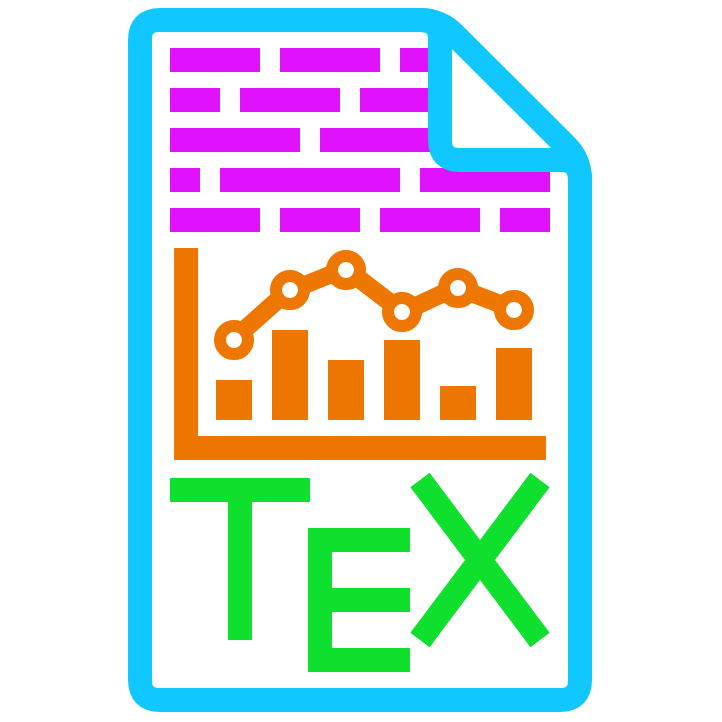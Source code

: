 <mxfile>
    <diagram name="icon" id="mf7i-kqe9W4dwgouXLnl">
        <mxGraphModel dx="313" dy="391" grid="1" gridSize="10" guides="1" tooltips="1" connect="1" arrows="1" fold="1" page="1" pageScale="1" pageWidth="360" pageHeight="360" math="0" shadow="0">
            <root>
                <mxCell id="N9FjXxN-760nJZwBO6q7-0"/>
                <mxCell id="N9FjXxN-760nJZwBO6q7-1" parent="N9FjXxN-760nJZwBO6q7-0"/>
                <mxCell id="99" value="" style="endArrow=none;html=1;strokeColor=#DF11FF;strokeWidth=12;" parent="N9FjXxN-760nJZwBO6q7-1" edge="1">
                    <mxGeometry width="50" height="50" relative="1" as="geometry">
                        <mxPoint x="200" y="30" as="sourcePoint"/>
                        <mxPoint x="220" y="30" as="targetPoint"/>
                    </mxGeometry>
                </mxCell>
                <mxCell id="101" value="" style="endArrow=none;html=1;strokeColor=#DF11FF;strokeWidth=12;" parent="N9FjXxN-760nJZwBO6q7-1" edge="1">
                    <mxGeometry width="50" height="50" relative="1" as="geometry">
                        <mxPoint x="180" y="50" as="sourcePoint"/>
                        <mxPoint x="220" y="50" as="targetPoint"/>
                    </mxGeometry>
                </mxCell>
                <mxCell id="106" value="" style="rounded=0;whiteSpace=wrap;html=1;fillColor=none;strokeColor=none;movable=0;resizable=0;rotatable=0;deletable=0;editable=0;locked=1;connectable=0;gradientColor=none;" parent="N9FjXxN-760nJZwBO6q7-1" vertex="1">
                    <mxGeometry width="360" height="360" as="geometry"/>
                </mxCell>
                <mxCell id="113" value="" style="endArrow=none;html=1;strokeColor=#DF11FF;strokeWidth=12;" parent="N9FjXxN-760nJZwBO6q7-1" edge="1">
                    <mxGeometry width="50" height="50" relative="1" as="geometry">
                        <mxPoint x="250" y="110" as="sourcePoint"/>
                        <mxPoint x="275" y="110" as="targetPoint"/>
                    </mxGeometry>
                </mxCell>
                <mxCell id="110" value="" style="endArrow=none;html=1;strokeColor=#DF11FF;strokeWidth=12;" parent="N9FjXxN-760nJZwBO6q7-1" edge="1">
                    <mxGeometry width="50" height="50" relative="1" as="geometry">
                        <mxPoint x="210" y="90" as="sourcePoint"/>
                        <mxPoint x="275" y="90" as="targetPoint"/>
                    </mxGeometry>
                </mxCell>
                <mxCell id="108" value="" style="endArrow=none;html=1;strokeColor=#DF11FF;strokeWidth=12;" parent="N9FjXxN-760nJZwBO6q7-1" edge="1">
                    <mxGeometry width="50" height="50" relative="1" as="geometry">
                        <mxPoint x="160" y="70" as="sourcePoint"/>
                        <mxPoint x="220" y="70" as="targetPoint"/>
                    </mxGeometry>
                </mxCell>
                <mxCell id="109" value="" style="endArrow=none;html=1;strokeColor=#DF11FF;strokeWidth=12;" parent="N9FjXxN-760nJZwBO6q7-1" edge="1">
                    <mxGeometry width="50" height="50" relative="1" as="geometry">
                        <mxPoint x="110" y="90" as="sourcePoint"/>
                        <mxPoint x="200" y="90" as="targetPoint"/>
                    </mxGeometry>
                </mxCell>
                <mxCell id="55" value="" style="endArrow=none;html=1;strokeColor=#11C7FF;strokeWidth=12;rounded=1;curved=0;" parent="N9FjXxN-760nJZwBO6q7-1" edge="1">
                    <mxGeometry width="50" height="50" relative="1" as="geometry">
                        <mxPoint x="190" y="10" as="sourcePoint"/>
                        <mxPoint x="150" y="10" as="targetPoint"/>
                        <Array as="points">
                            <mxPoint x="220" y="10"/>
                            <mxPoint x="220" y="80"/>
                            <mxPoint x="290" y="80"/>
                            <mxPoint x="290" y="350"/>
                            <mxPoint x="70" y="350"/>
                            <mxPoint x="70" y="10"/>
                        </Array>
                    </mxGeometry>
                </mxCell>
                <mxCell id="57" value="" style="endArrow=none;html=1;strokeColor=#0EE02D;strokeWidth=12;" parent="N9FjXxN-760nJZwBO6q7-1" edge="1">
                    <mxGeometry width="50" height="50" relative="1" as="geometry">
                        <mxPoint x="85" y="245" as="sourcePoint"/>
                        <mxPoint x="155" y="245" as="targetPoint"/>
                    </mxGeometry>
                </mxCell>
                <mxCell id="58" value="" style="endArrow=none;html=1;strokeColor=#0EE02D;strokeWidth=12;" parent="N9FjXxN-760nJZwBO6q7-1" edge="1">
                    <mxGeometry width="50" height="50" relative="1" as="geometry">
                        <mxPoint x="120" y="250" as="sourcePoint"/>
                        <mxPoint x="120" y="320" as="targetPoint"/>
                    </mxGeometry>
                </mxCell>
                <mxCell id="59" value="" style="endArrow=none;html=1;strokeColor=#0EE02D;strokeWidth=12;rounded=0;curved=0;" parent="N9FjXxN-760nJZwBO6q7-1" edge="1">
                    <mxGeometry width="50" height="50" relative="1" as="geometry">
                        <mxPoint x="205" y="330" as="sourcePoint"/>
                        <mxPoint x="205" y="270" as="targetPoint"/>
                        <Array as="points">
                            <mxPoint x="160" y="330"/>
                            <mxPoint x="160" y="270"/>
                        </Array>
                    </mxGeometry>
                </mxCell>
                <mxCell id="60" value="" style="endArrow=none;html=1;strokeColor=#0EE02D;strokeWidth=12;" parent="N9FjXxN-760nJZwBO6q7-1" edge="1">
                    <mxGeometry width="50" height="50" relative="1" as="geometry">
                        <mxPoint x="205" y="300" as="sourcePoint"/>
                        <mxPoint x="160" y="300" as="targetPoint"/>
                    </mxGeometry>
                </mxCell>
                <mxCell id="61" value="" style="endArrow=none;html=1;strokeColor=#0EE02D;strokeWidth=12;" parent="N9FjXxN-760nJZwBO6q7-1" edge="1">
                    <mxGeometry width="50" height="50" relative="1" as="geometry">
                        <mxPoint x="270" y="320" as="sourcePoint"/>
                        <mxPoint x="210" y="240" as="targetPoint"/>
                    </mxGeometry>
                </mxCell>
                <mxCell id="62" value="" style="endArrow=none;html=1;strokeColor=#0EE02D;strokeWidth=12;" parent="N9FjXxN-760nJZwBO6q7-1" edge="1">
                    <mxGeometry width="50" height="50" relative="1" as="geometry">
                        <mxPoint x="210" y="320" as="sourcePoint"/>
                        <mxPoint x="270" y="240" as="targetPoint"/>
                    </mxGeometry>
                </mxCell>
                <mxCell id="63" value="" style="endArrow=none;html=1;strokeColor=#11C7FF;strokeWidth=12;" parent="N9FjXxN-760nJZwBO6q7-1" edge="1">
                    <mxGeometry width="50" height="50" relative="1" as="geometry">
                        <mxPoint x="150" y="10" as="sourcePoint"/>
                        <mxPoint x="290" y="110" as="targetPoint"/>
                        <Array as="points">
                            <mxPoint x="220" y="10"/>
                            <mxPoint x="290" y="80"/>
                        </Array>
                    </mxGeometry>
                </mxCell>
                <mxCell id="70" value="" style="endArrow=none;html=1;endFill=0;strokeWidth=12;endSize=8;startSize=8;strokeColor=#ED7700;fontSize=10;rounded=0;curved=0;" parent="N9FjXxN-760nJZwBO6q7-1" edge="1">
                    <mxGeometry width="50" height="50" relative="1" as="geometry">
                        <mxPoint x="273" y="224" as="sourcePoint"/>
                        <mxPoint x="93" y="124" as="targetPoint"/>
                        <Array as="points">
                            <mxPoint x="93" y="224"/>
                        </Array>
                    </mxGeometry>
                </mxCell>
                <mxCell id="79" value="" style="endArrow=none;html=1;strokeColor=#ED7700;strokeWidth=18;" parent="N9FjXxN-760nJZwBO6q7-1" edge="1">
                    <mxGeometry width="50" height="50" relative="1" as="geometry">
                        <mxPoint x="117" y="190" as="sourcePoint"/>
                        <mxPoint x="117" y="210" as="targetPoint"/>
                    </mxGeometry>
                </mxCell>
                <mxCell id="80" value="" style="endArrow=none;html=1;strokeColor=#ED7700;strokeWidth=18;" parent="N9FjXxN-760nJZwBO6q7-1" edge="1">
                    <mxGeometry width="50" height="50" relative="1" as="geometry">
                        <mxPoint x="145" y="165" as="sourcePoint"/>
                        <mxPoint x="145" y="210" as="targetPoint"/>
                    </mxGeometry>
                </mxCell>
                <mxCell id="81" value="" style="endArrow=none;html=1;strokeColor=#ED7700;strokeWidth=18;" parent="N9FjXxN-760nJZwBO6q7-1" edge="1">
                    <mxGeometry width="50" height="50" relative="1" as="geometry">
                        <mxPoint x="173" y="180" as="sourcePoint"/>
                        <mxPoint x="173" y="210" as="targetPoint"/>
                    </mxGeometry>
                </mxCell>
                <mxCell id="82" value="" style="endArrow=none;html=1;strokeColor=#ED7700;strokeWidth=18;" parent="N9FjXxN-760nJZwBO6q7-1" edge="1">
                    <mxGeometry width="50" height="50" relative="1" as="geometry">
                        <mxPoint x="201" y="170" as="sourcePoint"/>
                        <mxPoint x="201" y="210" as="targetPoint"/>
                    </mxGeometry>
                </mxCell>
                <mxCell id="83" value="" style="endArrow=none;html=1;strokeColor=#ED7700;strokeWidth=18;" parent="N9FjXxN-760nJZwBO6q7-1" edge="1">
                    <mxGeometry width="50" height="50" relative="1" as="geometry">
                        <mxPoint x="229" y="193" as="sourcePoint"/>
                        <mxPoint x="229" y="210" as="targetPoint"/>
                    </mxGeometry>
                </mxCell>
                <mxCell id="86" value="" style="ellipse;whiteSpace=wrap;html=1;aspect=fixed;fillColor=none;strokeColor=#ED7700;strokeWidth=6;" parent="N9FjXxN-760nJZwBO6q7-1" vertex="1">
                    <mxGeometry x="110" y="163" width="14" height="14" as="geometry"/>
                </mxCell>
                <mxCell id="87" value="" style="ellipse;whiteSpace=wrap;html=1;aspect=fixed;fillColor=none;strokeColor=#ED7700;strokeWidth=6;" parent="N9FjXxN-760nJZwBO6q7-1" vertex="1">
                    <mxGeometry x="138" y="138" width="14" height="14" as="geometry"/>
                </mxCell>
                <mxCell id="88" value="" style="ellipse;whiteSpace=wrap;html=1;aspect=fixed;fillColor=none;strokeColor=#ED7700;strokeWidth=6;" parent="N9FjXxN-760nJZwBO6q7-1" vertex="1">
                    <mxGeometry x="166" y="128" width="14" height="14" as="geometry"/>
                </mxCell>
                <mxCell id="89" value="" style="ellipse;whiteSpace=wrap;html=1;aspect=fixed;fillColor=none;strokeColor=#ED7700;strokeWidth=6;" parent="N9FjXxN-760nJZwBO6q7-1" vertex="1">
                    <mxGeometry x="194" y="149" width="14" height="14" as="geometry"/>
                </mxCell>
                <mxCell id="90" value="" style="ellipse;whiteSpace=wrap;html=1;aspect=fixed;fillColor=none;strokeColor=#ED7700;strokeWidth=6;" parent="N9FjXxN-760nJZwBO6q7-1" vertex="1">
                    <mxGeometry x="222" y="137" width="14" height="14" as="geometry"/>
                </mxCell>
                <mxCell id="91" value="" style="endArrow=none;html=1;strokeColor=#ED7700;strokeWidth=9;" parent="N9FjXxN-760nJZwBO6q7-1" edge="1">
                    <mxGeometry width="50" height="50" relative="1" as="geometry">
                        <mxPoint x="122" y="165" as="sourcePoint"/>
                        <mxPoint x="140" y="149" as="targetPoint"/>
                    </mxGeometry>
                </mxCell>
                <mxCell id="95" value="" style="endArrow=none;html=1;strokeColor=#DF11FF;strokeWidth=12;" parent="N9FjXxN-760nJZwBO6q7-1" edge="1">
                    <mxGeometry width="50" height="50" relative="1" as="geometry">
                        <mxPoint x="85" y="30" as="sourcePoint"/>
                        <mxPoint x="130" y="30" as="targetPoint"/>
                    </mxGeometry>
                </mxCell>
                <mxCell id="96" value="" style="endArrow=none;html=1;strokeColor=#DF11FF;strokeWidth=12;" parent="N9FjXxN-760nJZwBO6q7-1" edge="1">
                    <mxGeometry width="50" height="50" relative="1" as="geometry">
                        <mxPoint x="140" y="30" as="sourcePoint"/>
                        <mxPoint x="190" y="30" as="targetPoint"/>
                    </mxGeometry>
                </mxCell>
                <mxCell id="97" value="" style="endArrow=none;html=1;strokeColor=#DF11FF;strokeWidth=12;" parent="N9FjXxN-760nJZwBO6q7-1" edge="1">
                    <mxGeometry width="50" height="50" relative="1" as="geometry">
                        <mxPoint x="85" y="50" as="sourcePoint"/>
                        <mxPoint x="110" y="50" as="targetPoint"/>
                    </mxGeometry>
                </mxCell>
                <mxCell id="98" value="" style="endArrow=none;html=1;strokeColor=#DF11FF;strokeWidth=12;" parent="N9FjXxN-760nJZwBO6q7-1" edge="1">
                    <mxGeometry width="50" height="50" relative="1" as="geometry">
                        <mxPoint x="120" y="50" as="sourcePoint"/>
                        <mxPoint x="170" y="50" as="targetPoint"/>
                    </mxGeometry>
                </mxCell>
                <mxCell id="100" value="" style="endArrow=none;html=1;strokeColor=#DF11FF;strokeWidth=12;" parent="N9FjXxN-760nJZwBO6q7-1" edge="1">
                    <mxGeometry width="50" height="50" relative="1" as="geometry">
                        <mxPoint x="85" y="70" as="sourcePoint"/>
                        <mxPoint x="150" y="70" as="targetPoint"/>
                    </mxGeometry>
                </mxCell>
                <mxCell id="103" value="" style="endArrow=none;html=1;strokeColor=#ED7700;strokeWidth=9;" parent="N9FjXxN-760nJZwBO6q7-1" edge="1">
                    <mxGeometry width="50" height="50" relative="1" as="geometry">
                        <mxPoint x="151" y="143" as="sourcePoint"/>
                        <mxPoint x="166" y="137" as="targetPoint"/>
                    </mxGeometry>
                </mxCell>
                <mxCell id="104" value="" style="endArrow=none;html=1;strokeColor=#ED7700;strokeWidth=9;" parent="N9FjXxN-760nJZwBO6q7-1" edge="1">
                    <mxGeometry width="50" height="50" relative="1" as="geometry">
                        <mxPoint x="196" y="152" as="sourcePoint"/>
                        <mxPoint x="179" y="139" as="targetPoint"/>
                    </mxGeometry>
                </mxCell>
                <mxCell id="105" value="" style="endArrow=none;html=1;strokeColor=#ED7700;strokeWidth=9;" parent="N9FjXxN-760nJZwBO6q7-1" edge="1">
                    <mxGeometry width="50" height="50" relative="1" as="geometry">
                        <mxPoint x="223" y="146" as="sourcePoint"/>
                        <mxPoint x="208" y="153" as="targetPoint"/>
                    </mxGeometry>
                </mxCell>
                <mxCell id="107" value="" style="endArrow=none;html=1;strokeColor=#DF11FF;strokeWidth=12;" parent="N9FjXxN-760nJZwBO6q7-1" edge="1">
                    <mxGeometry width="50" height="50" relative="1" as="geometry">
                        <mxPoint x="85" y="90" as="sourcePoint"/>
                        <mxPoint x="100" y="90" as="targetPoint"/>
                    </mxGeometry>
                </mxCell>
                <mxCell id="111" value="" style="endArrow=none;html=1;strokeColor=#DF11FF;strokeWidth=12;" parent="N9FjXxN-760nJZwBO6q7-1" edge="1">
                    <mxGeometry width="50" height="50" relative="1" as="geometry">
                        <mxPoint x="85" y="110" as="sourcePoint"/>
                        <mxPoint x="130" y="110" as="targetPoint"/>
                    </mxGeometry>
                </mxCell>
                <mxCell id="112" value="" style="endArrow=none;html=1;strokeColor=#DF11FF;strokeWidth=12;" parent="N9FjXxN-760nJZwBO6q7-1" edge="1">
                    <mxGeometry width="50" height="50" relative="1" as="geometry">
                        <mxPoint x="190" y="110" as="sourcePoint"/>
                        <mxPoint x="240" y="110" as="targetPoint"/>
                    </mxGeometry>
                </mxCell>
                <mxCell id="114" value="" style="endArrow=none;html=1;strokeColor=#DF11FF;strokeWidth=12;" parent="N9FjXxN-760nJZwBO6q7-1" edge="1">
                    <mxGeometry width="50" height="50" relative="1" as="geometry">
                        <mxPoint x="140" y="110" as="sourcePoint"/>
                        <mxPoint x="180" y="110" as="targetPoint"/>
                    </mxGeometry>
                </mxCell>
                <mxCell id="115" value="" style="endArrow=none;html=1;strokeColor=#ED7700;strokeWidth=18;" edge="1" parent="N9FjXxN-760nJZwBO6q7-1">
                    <mxGeometry width="50" height="50" relative="1" as="geometry">
                        <mxPoint x="257" y="190" as="sourcePoint"/>
                        <mxPoint x="257" y="210" as="targetPoint"/>
                    </mxGeometry>
                </mxCell>
                <mxCell id="116" value="" style="endArrow=none;html=1;strokeColor=#ED7700;strokeWidth=18;" edge="1" parent="N9FjXxN-760nJZwBO6q7-1">
                    <mxGeometry width="50" height="50" relative="1" as="geometry">
                        <mxPoint x="257" y="174" as="sourcePoint"/>
                        <mxPoint x="257" y="210" as="targetPoint"/>
                    </mxGeometry>
                </mxCell>
                <mxCell id="117" value="" style="ellipse;whiteSpace=wrap;html=1;aspect=fixed;fillColor=none;strokeColor=#ED7700;strokeWidth=6;" vertex="1" parent="N9FjXxN-760nJZwBO6q7-1">
                    <mxGeometry x="250" y="148" width="14" height="14" as="geometry"/>
                </mxCell>
                <mxCell id="118" value="" style="endArrow=none;html=1;strokeColor=#ED7700;strokeWidth=9;" edge="1" parent="N9FjXxN-760nJZwBO6q7-1">
                    <mxGeometry width="50" height="50" relative="1" as="geometry">
                        <mxPoint x="250" y="152" as="sourcePoint"/>
                        <mxPoint x="237" y="147" as="targetPoint"/>
                    </mxGeometry>
                </mxCell>
            </root>
        </mxGraphModel>
    </diagram>
</mxfile>
